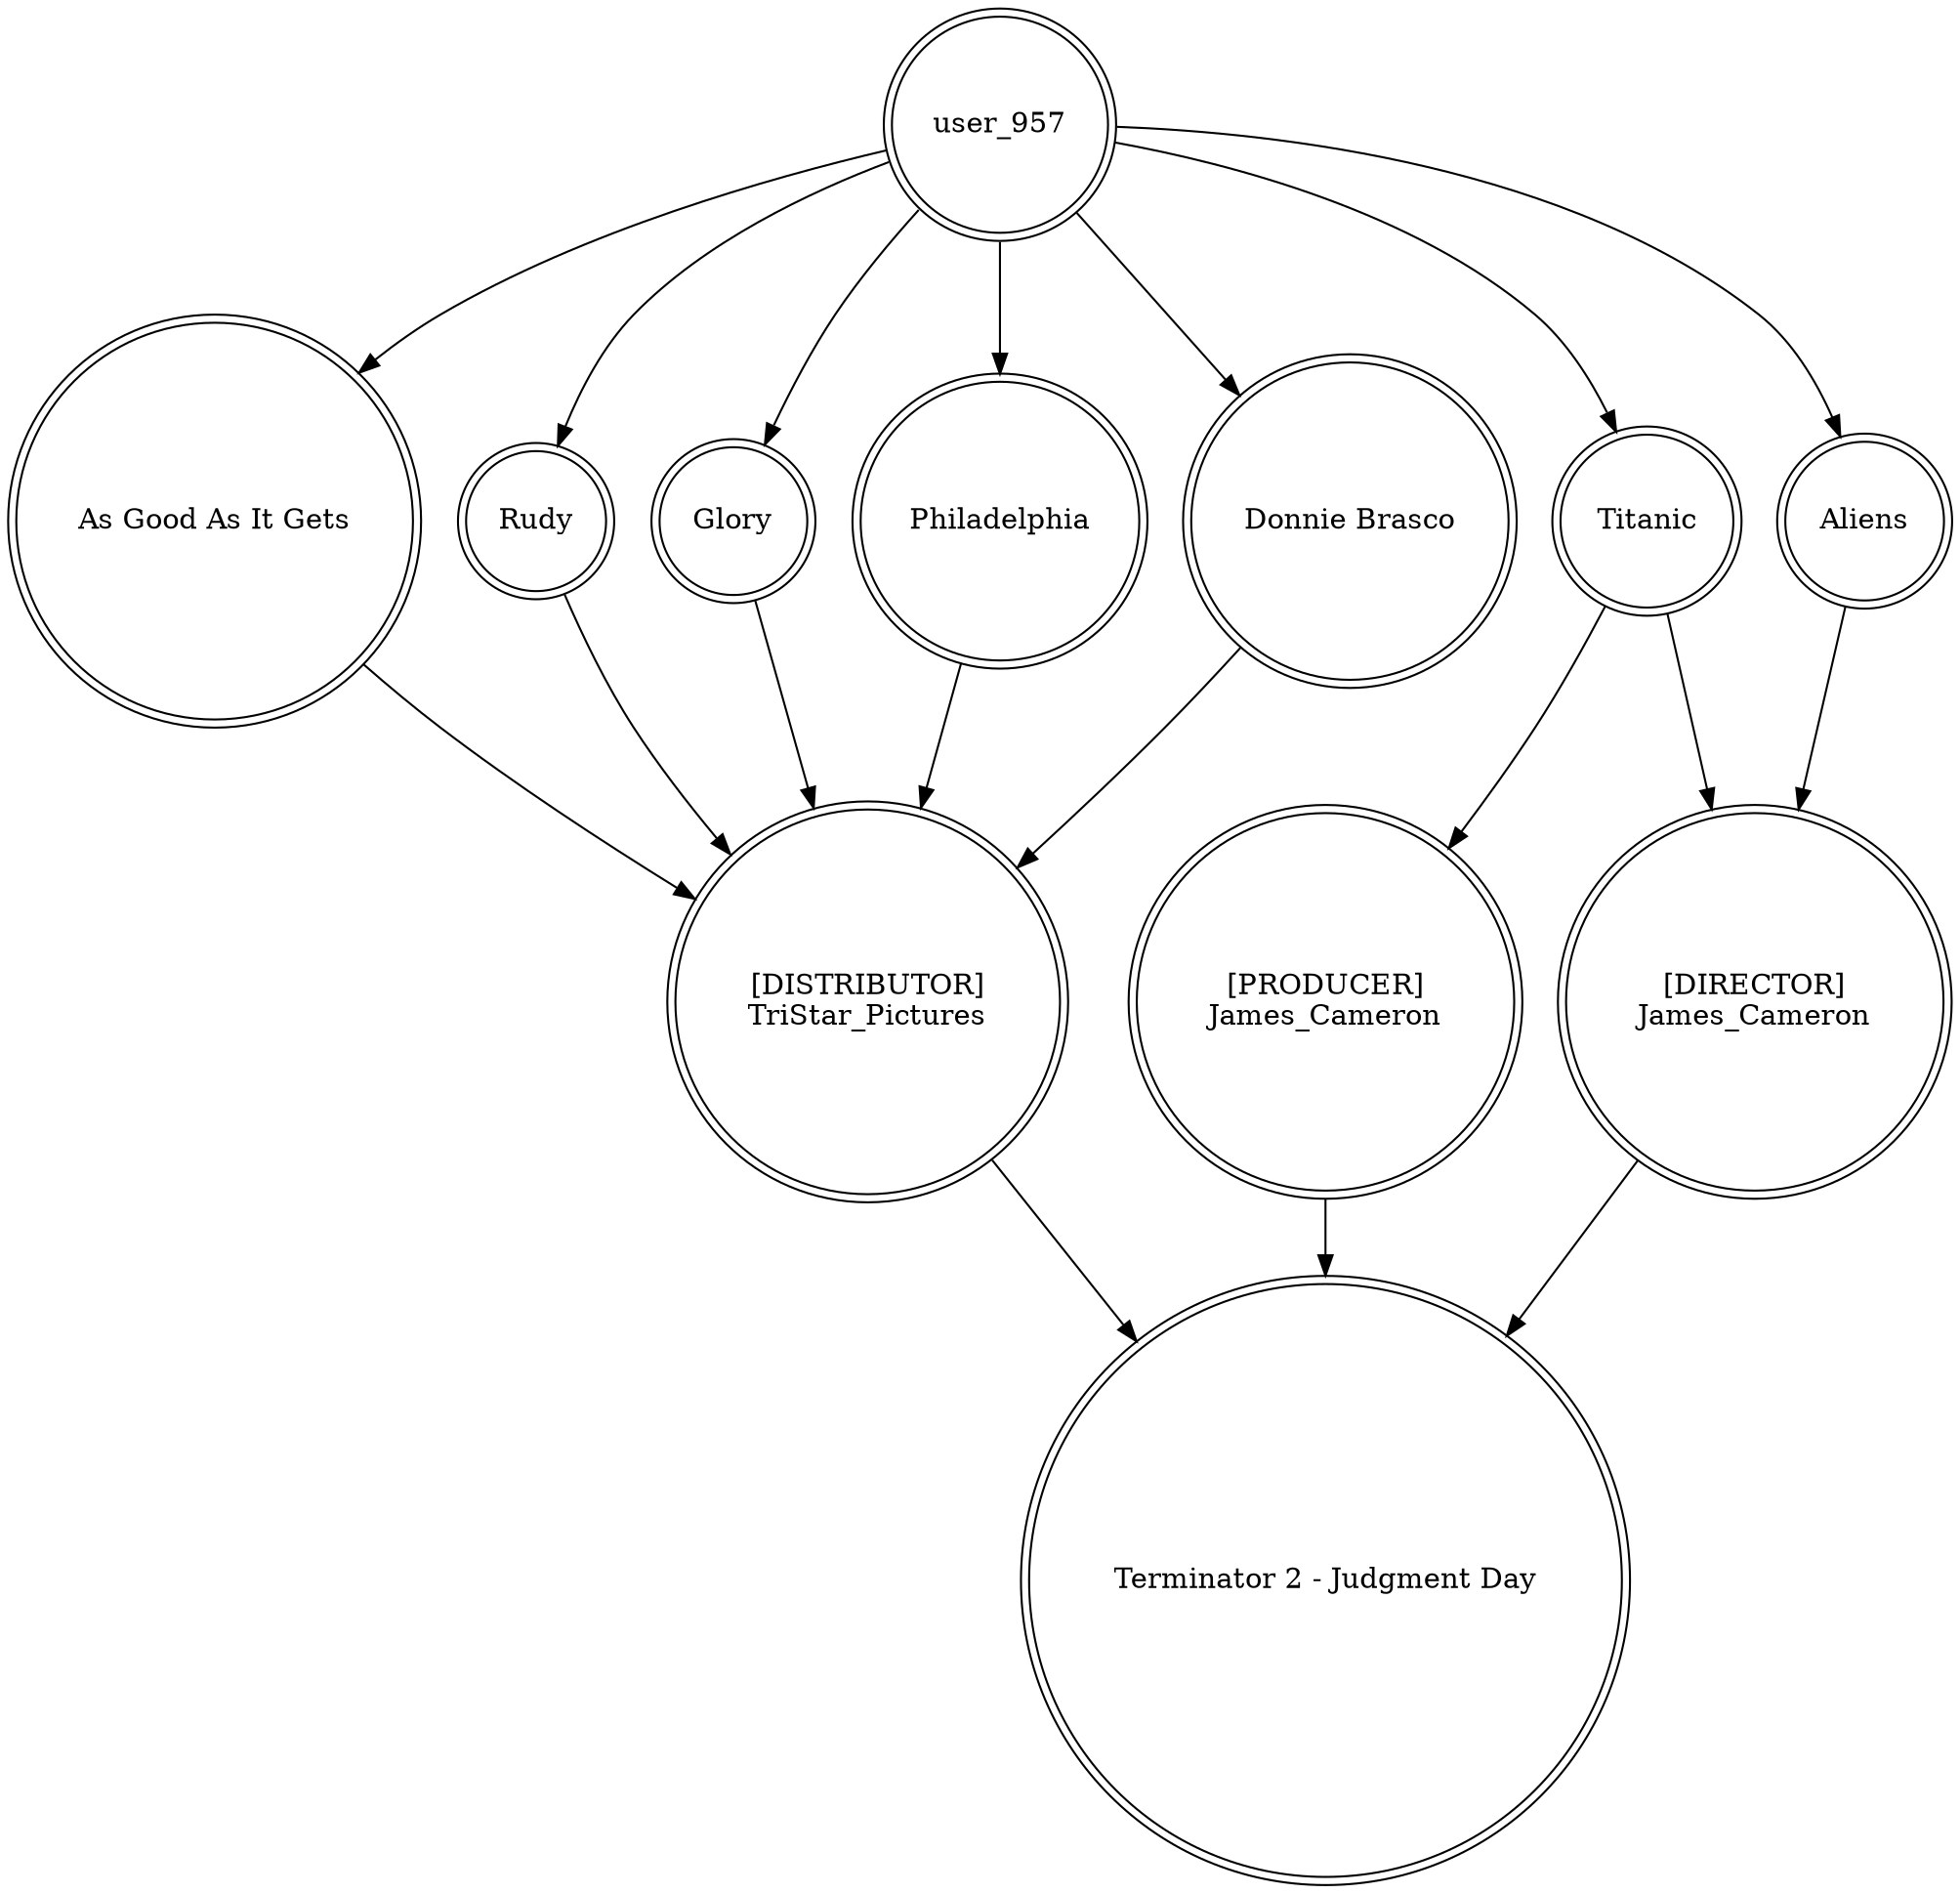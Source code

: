 digraph finite_state_machine {
	node [shape=doublecircle]
	user_957 -> "As Good As It Gets"
	user_957 -> Rudy
	Titanic -> "[PRODUCER]
James_Cameron"
	"[DISTRIBUTOR]
TriStar_Pictures" -> "Terminator 2 - Judgment Day"
	user_957 -> Glory
	Glory -> "[DISTRIBUTOR]
TriStar_Pictures"
	Philadelphia -> "[DISTRIBUTOR]
TriStar_Pictures"
	user_957 -> "Donnie Brasco"
	"Donnie Brasco" -> "[DISTRIBUTOR]
TriStar_Pictures"
	"[DIRECTOR]
James_Cameron" -> "Terminator 2 - Judgment Day"
	"As Good As It Gets" -> "[DISTRIBUTOR]
TriStar_Pictures"
	Rudy -> "[DISTRIBUTOR]
TriStar_Pictures"
	Aliens -> "[DIRECTOR]
James_Cameron"
	user_957 -> Titanic
	Titanic -> "[DIRECTOR]
James_Cameron"
	"[PRODUCER]
James_Cameron" -> "Terminator 2 - Judgment Day"
	user_957 -> Aliens
	user_957 -> Philadelphia
}
